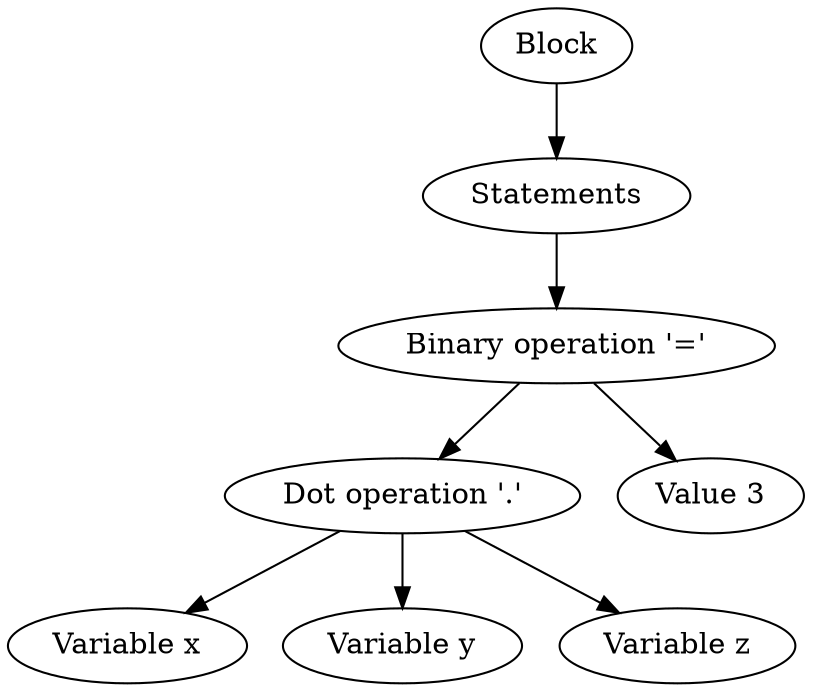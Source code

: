 digraph { 
	0 [label="Block"];
	1 [label="Statements"];
	0 -> 1
	2 [label="Binary operation '='"];
	1 -> 2
	3 [label="Dot operation '.'"];
	2 -> 3
	4 [label="Value 3"];
	2 -> 4
	5 [label="Variable x"];
	3 -> 5
	6 [label="Variable y"];
	3 -> 6
	7 [label="Variable z"];
	3 -> 7
}